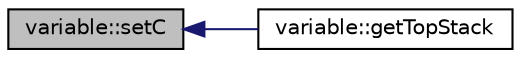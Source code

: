 digraph G
{
  edge [fontname="Helvetica",fontsize="10",labelfontname="Helvetica",labelfontsize="10"];
  node [fontname="Helvetica",fontsize="10",shape=record];
  rankdir=LR;
  Node1 [label="variable::setC",height=0.2,width=0.4,color="black", fillcolor="grey75", style="filled" fontcolor="black"];
  Node1 -> Node2 [dir=back,color="midnightblue",fontsize="10",style="solid"];
  Node2 [label="variable::getTopStack",height=0.2,width=0.4,color="black", fillcolor="white", style="filled",URL="$classvariable.html#a3f153f4bceb60929467548bd8885d61e"];
}
